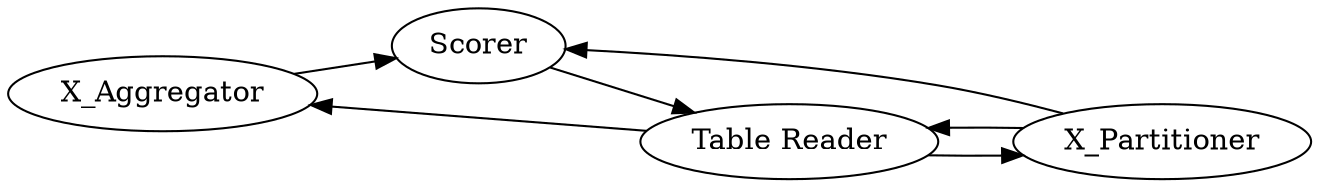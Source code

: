 digraph {
	1 [label=X_Aggregator]
	2 [label=X_Partitioner]
	18 [label="SVM Predictor"]
	19 [label="SVM Learner"]
	18 [label="Table Reader"]
	19 [label=Scorer]
	2 -> 18
	2 -> 19
	18 -> 1
	19 -> 18
	1 -> 19
	18 -> 2
	rankdir=LR
}
